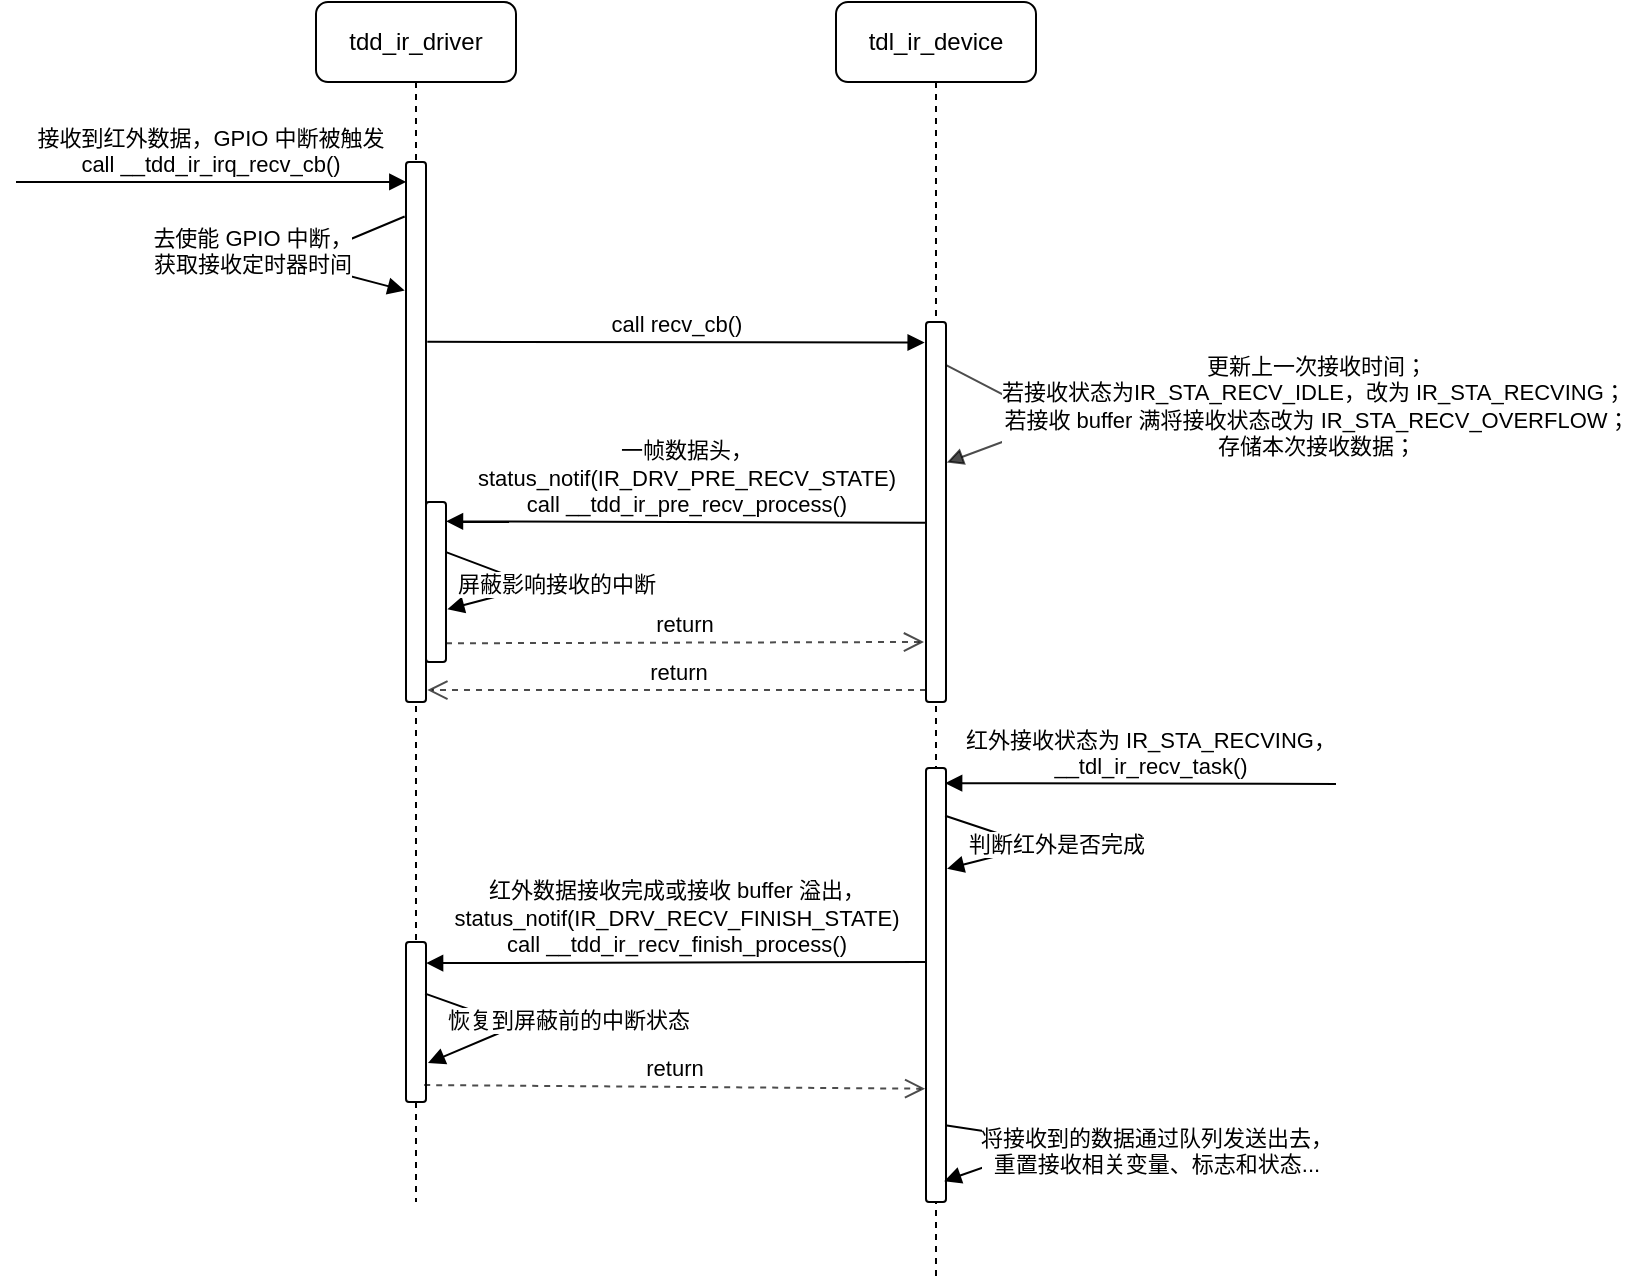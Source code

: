 <mxfile version="14.9.6" type="device"><diagram id="87U3vPMlLfEfaUsa44mu" name="第 1 页"><mxGraphModel dx="3197" dy="1357" grid="1" gridSize="10" guides="1" tooltips="1" connect="1" arrows="1" fold="1" page="1" pageScale="1" pageWidth="827" pageHeight="1169" math="0" shadow="0"><root><mxCell id="0"/><mxCell id="1" parent="0"/><mxCell id="nOvFIuvtlZ6tXZMcEsvf-1" value="tdd_ir_driver" style="shape=umlLifeline;perimeter=lifelinePerimeter;whiteSpace=wrap;html=1;container=1;collapsible=0;recursiveResize=0;outlineConnect=0;rounded=1;" vertex="1" parent="1"><mxGeometry x="60" y="120" width="100" height="600" as="geometry"/></mxCell><mxCell id="nOvFIuvtlZ6tXZMcEsvf-3" value="" style="html=1;points=[];perimeter=orthogonalPerimeter;rounded=1;" vertex="1" parent="nOvFIuvtlZ6tXZMcEsvf-1"><mxGeometry x="45" y="80" width="10" height="270" as="geometry"/></mxCell><mxCell id="nOvFIuvtlZ6tXZMcEsvf-14" value="" style="html=1;points=[];perimeter=orthogonalPerimeter;rounded=1;" vertex="1" parent="nOvFIuvtlZ6tXZMcEsvf-1"><mxGeometry x="55" y="250" width="10" height="80" as="geometry"/></mxCell><mxCell id="nOvFIuvtlZ6tXZMcEsvf-23" value="" style="html=1;points=[];perimeter=orthogonalPerimeter;rounded=1;" vertex="1" parent="nOvFIuvtlZ6tXZMcEsvf-1"><mxGeometry x="45" y="470" width="10" height="80" as="geometry"/></mxCell><mxCell id="nOvFIuvtlZ6tXZMcEsvf-13" value="去使能 GPIO 中断，&lt;br&gt;获取接收定时器时间" style="html=1;verticalAlign=bottom;endArrow=block;exitX=-0.067;exitY=0.101;exitDx=0;exitDy=0;exitPerimeter=0;entryX=-0.067;entryY=0.238;entryDx=0;entryDy=0;entryPerimeter=0;" edge="1" parent="nOvFIuvtlZ6tXZMcEsvf-1" source="nOvFIuvtlZ6tXZMcEsvf-3" target="nOvFIuvtlZ6tXZMcEsvf-3"><mxGeometry x="0.064" y="-22" width="80" relative="1" as="geometry"><mxPoint x="34.94" y="110.0" as="sourcePoint"/><mxPoint x="33" y="141.86" as="targetPoint"/><Array as="points"><mxPoint x="-10" y="130"/></Array><mxPoint x="-18" y="-12" as="offset"/></mxGeometry></mxCell><mxCell id="nOvFIuvtlZ6tXZMcEsvf-16" value="屏蔽影响接收的中断" style="html=1;verticalAlign=bottom;endArrow=block;exitX=1;exitY=0.313;exitDx=0;exitDy=0;exitPerimeter=0;entryX=1.067;entryY=0.671;entryDx=0;entryDy=0;entryPerimeter=0;" edge="1" parent="nOvFIuvtlZ6tXZMcEsvf-1" source="nOvFIuvtlZ6tXZMcEsvf-14" target="nOvFIuvtlZ6tXZMcEsvf-14"><mxGeometry x="0.024" y="13" width="80" relative="1" as="geometry"><mxPoint x="70" y="280" as="sourcePoint"/><mxPoint x="70" y="300" as="targetPoint"/><Array as="points"><mxPoint x="110" y="292"/></Array><mxPoint x="7" y="-5" as="offset"/></mxGeometry></mxCell><mxCell id="nOvFIuvtlZ6tXZMcEsvf-24" value="恢复到屏蔽前的中断状态" style="html=1;verticalAlign=bottom;endArrow=block;exitX=0.957;exitY=0.323;exitDx=0;exitDy=0;exitPerimeter=0;entryX=1.1;entryY=0.757;entryDx=0;entryDy=0;entryPerimeter=0;" edge="1" parent="nOvFIuvtlZ6tXZMcEsvf-1" source="nOvFIuvtlZ6tXZMcEsvf-23" target="nOvFIuvtlZ6tXZMcEsvf-23"><mxGeometry x="0.005" y="22" width="80" relative="1" as="geometry"><mxPoint x="60" y="500" as="sourcePoint"/><mxPoint x="60" y="520" as="targetPoint"/><Array as="points"><mxPoint x="100" y="512"/></Array><mxPoint x="17" y="-14" as="offset"/></mxGeometry></mxCell><mxCell id="nOvFIuvtlZ6tXZMcEsvf-2" value="tdl_ir_device" style="shape=umlLifeline;perimeter=lifelinePerimeter;whiteSpace=wrap;html=1;container=1;collapsible=0;recursiveResize=0;outlineConnect=0;rounded=1;" vertex="1" parent="1"><mxGeometry x="320" y="120" width="100" height="640" as="geometry"/></mxCell><mxCell id="nOvFIuvtlZ6tXZMcEsvf-6" value="" style="html=1;points=[];perimeter=orthogonalPerimeter;rounded=1;" vertex="1" parent="nOvFIuvtlZ6tXZMcEsvf-2"><mxGeometry x="45" y="160" width="10" height="190" as="geometry"/></mxCell><mxCell id="nOvFIuvtlZ6tXZMcEsvf-11" value="" style="html=1;points=[];perimeter=orthogonalPerimeter;rounded=1;" vertex="1" parent="nOvFIuvtlZ6tXZMcEsvf-2"><mxGeometry x="45" y="383" width="10" height="217" as="geometry"/></mxCell><mxCell id="nOvFIuvtlZ6tXZMcEsvf-12" value="更新上一次接收时间；&lt;br&gt;若接收状态为IR_STA_RECV_IDLE，改为 IR_STA_RECVING；&amp;nbsp;&lt;br&gt;若接收 buffer 满将接收状态改为&amp;nbsp;IR_STA_RECV_OVERFLOW；&lt;br&gt;存储本次接收数据；" style="html=1;verticalAlign=bottom;endArrow=block;exitX=1.033;exitY=0.114;exitDx=0;exitDy=0;exitPerimeter=0;entryX=1.033;entryY=0.37;entryDx=0;entryDy=0;entryPerimeter=0;opacity=70;" edge="1" parent="nOvFIuvtlZ6tXZMcEsvf-2" source="nOvFIuvtlZ6tXZMcEsvf-6" target="nOvFIuvtlZ6tXZMcEsvf-6"><mxGeometry x="0.027" y="132" width="80" relative="1" as="geometry"><mxPoint x="60.0" y="185.0" as="sourcePoint"/><mxPoint x="60.56" y="231.68" as="targetPoint"/><Array as="points"><mxPoint x="110" y="210"/></Array><mxPoint x="84" y="-103" as="offset"/></mxGeometry></mxCell><mxCell id="nOvFIuvtlZ6tXZMcEsvf-21" value="判断红外是否完成" style="html=1;verticalAlign=bottom;endArrow=block;exitX=0.957;exitY=0.11;exitDx=0;exitDy=0;exitPerimeter=0;entryX=1.052;entryY=0.232;entryDx=0;entryDy=0;entryPerimeter=0;" edge="1" parent="nOvFIuvtlZ6tXZMcEsvf-2" source="nOvFIuvtlZ6tXZMcEsvf-11" target="nOvFIuvtlZ6tXZMcEsvf-11"><mxGeometry x="0.021" y="13" width="80" relative="1" as="geometry"><mxPoint x="64" y="410" as="sourcePoint"/><mxPoint x="64" y="430" as="targetPoint"/><Array as="points"><mxPoint x="100" y="422"/></Array><mxPoint x="7" y="-5" as="offset"/></mxGeometry></mxCell><mxCell id="nOvFIuvtlZ6tXZMcEsvf-26" value="将接收到的数据通过队列发送出去，&lt;br&gt;重置接收相关变量、标志和状态..." style="html=1;verticalAlign=bottom;endArrow=block;exitX=0.957;exitY=0.823;exitDx=0;exitDy=0;exitPerimeter=0;entryX=0.91;entryY=0.952;entryDx=0;entryDy=0;entryPerimeter=0;" edge="1" parent="nOvFIuvtlZ6tXZMcEsvf-2" source="nOvFIuvtlZ6tXZMcEsvf-11" target="nOvFIuvtlZ6tXZMcEsvf-11"><mxGeometry x="-0.028" y="54" width="80" relative="1" as="geometry"><mxPoint x="60" y="550" as="sourcePoint"/><mxPoint x="60" y="590" as="targetPoint"/><Array as="points"><mxPoint x="110" y="570"/></Array><mxPoint x="32" y="-31" as="offset"/></mxGeometry></mxCell><mxCell id="nOvFIuvtlZ6tXZMcEsvf-4" value="接收到红外数据，GPIO 中断被触发&lt;br&gt;call&amp;nbsp;__tdd_ir_irq_recv_cb()" style="html=1;verticalAlign=bottom;endArrow=block;entryX=0.016;entryY=0.037;entryDx=0;entryDy=0;entryPerimeter=0;" edge="1" parent="1" target="nOvFIuvtlZ6tXZMcEsvf-3"><mxGeometry width="80" relative="1" as="geometry"><mxPoint x="-90" y="210" as="sourcePoint"/><mxPoint x="100" y="210" as="targetPoint"/></mxGeometry></mxCell><mxCell id="nOvFIuvtlZ6tXZMcEsvf-7" value="call&amp;nbsp;recv_cb()" style="html=1;verticalAlign=bottom;endArrow=block;exitX=1.067;exitY=0.333;exitDx=0;exitDy=0;exitPerimeter=0;entryX=-0.067;entryY=0.054;entryDx=0;entryDy=0;entryPerimeter=0;" edge="1" parent="1" source="nOvFIuvtlZ6tXZMcEsvf-3" target="nOvFIuvtlZ6tXZMcEsvf-6"><mxGeometry width="80" relative="1" as="geometry"><mxPoint x="160" y="290" as="sourcePoint"/><mxPoint x="320" y="290" as="targetPoint"/></mxGeometry></mxCell><mxCell id="nOvFIuvtlZ6tXZMcEsvf-10" value="return" style="html=1;verticalAlign=bottom;endArrow=open;dashed=1;endSize=8;opacity=70;entryX=1.067;entryY=0.978;entryDx=0;entryDy=0;entryPerimeter=0;" edge="1" parent="1" target="nOvFIuvtlZ6tXZMcEsvf-3"><mxGeometry relative="1" as="geometry"><mxPoint x="365" y="464" as="sourcePoint"/><mxPoint x="150" y="462.5" as="targetPoint"/></mxGeometry></mxCell><mxCell id="nOvFIuvtlZ6tXZMcEsvf-15" value="一帧数据头，&lt;br&gt;status_notif(IR_DRV_PRE_RECV_STATE)&lt;br&gt;call&amp;nbsp;__tdd_ir_pre_recv_process()" style="html=1;verticalAlign=bottom;endArrow=block;exitX=0;exitY=0.528;exitDx=0;exitDy=0;exitPerimeter=0;entryX=1;entryY=0.121;entryDx=0;entryDy=0;entryPerimeter=0;" edge="1" parent="1" source="nOvFIuvtlZ6tXZMcEsvf-6" target="nOvFIuvtlZ6tXZMcEsvf-14"><mxGeometry width="80" relative="1" as="geometry"><mxPoint x="310" y="379.76" as="sourcePoint"/><mxPoint x="150" y="379.76" as="targetPoint"/></mxGeometry></mxCell><mxCell id="nOvFIuvtlZ6tXZMcEsvf-17" value="return" style="html=1;verticalAlign=bottom;endArrow=open;dashed=1;endSize=8;opacity=70;exitX=1;exitY=0.883;exitDx=0;exitDy=0;exitPerimeter=0;entryX=-0.1;entryY=0.842;entryDx=0;entryDy=0;entryPerimeter=0;" edge="1" parent="1" source="nOvFIuvtlZ6tXZMcEsvf-14" target="nOvFIuvtlZ6tXZMcEsvf-6"><mxGeometry relative="1" as="geometry"><mxPoint x="160" y="437.5" as="sourcePoint"/><mxPoint x="330" y="437.5" as="targetPoint"/></mxGeometry></mxCell><mxCell id="nOvFIuvtlZ6tXZMcEsvf-18" value="红外接收状态为 IR_STA_RECVING，&lt;br&gt;&amp;nbsp;__tdl_ir_recv_task()&amp;nbsp;" style="html=1;verticalAlign=bottom;endArrow=block;entryX=0.957;entryY=0.035;entryDx=0;entryDy=0;entryPerimeter=0;" edge="1" parent="1" target="nOvFIuvtlZ6tXZMcEsvf-11"><mxGeometry x="-0.043" width="80" relative="1" as="geometry"><mxPoint x="570" y="511" as="sourcePoint"/><mxPoint x="380" y="510" as="targetPoint"/><mxPoint as="offset"/></mxGeometry></mxCell><mxCell id="nOvFIuvtlZ6tXZMcEsvf-22" value="红外数据接收完成或接收 buffer 溢出，&lt;br&gt;status_notif(IR_DRV_RECV_FINISH_STATE)&lt;br&gt;call&amp;nbsp;__tdd_ir_recv_finish_process()" style="html=1;verticalAlign=bottom;endArrow=block;entryX=1.005;entryY=0.132;entryDx=0;entryDy=0;entryPerimeter=0;exitX=0.005;exitY=0.447;exitDx=0;exitDy=0;exitPerimeter=0;" edge="1" parent="1" source="nOvFIuvtlZ6tXZMcEsvf-11" target="nOvFIuvtlZ6tXZMcEsvf-23"><mxGeometry width="80" relative="1" as="geometry"><mxPoint x="330" y="599.52" as="sourcePoint"/><mxPoint x="170" y="599.52" as="targetPoint"/></mxGeometry></mxCell><mxCell id="nOvFIuvtlZ6tXZMcEsvf-25" value="return" style="html=1;verticalAlign=bottom;endArrow=open;dashed=1;endSize=8;opacity=70;exitX=0.91;exitY=0.894;exitDx=0;exitDy=0;exitPerimeter=0;entryX=-0.043;entryY=0.739;entryDx=0;entryDy=0;entryPerimeter=0;" edge="1" parent="1" source="nOvFIuvtlZ6tXZMcEsvf-23" target="nOvFIuvtlZ6tXZMcEsvf-11"><mxGeometry relative="1" as="geometry"><mxPoint x="140" y="659.52" as="sourcePoint"/><mxPoint x="310" y="659.52" as="targetPoint"/></mxGeometry></mxCell></root></mxGraphModel></diagram></mxfile>